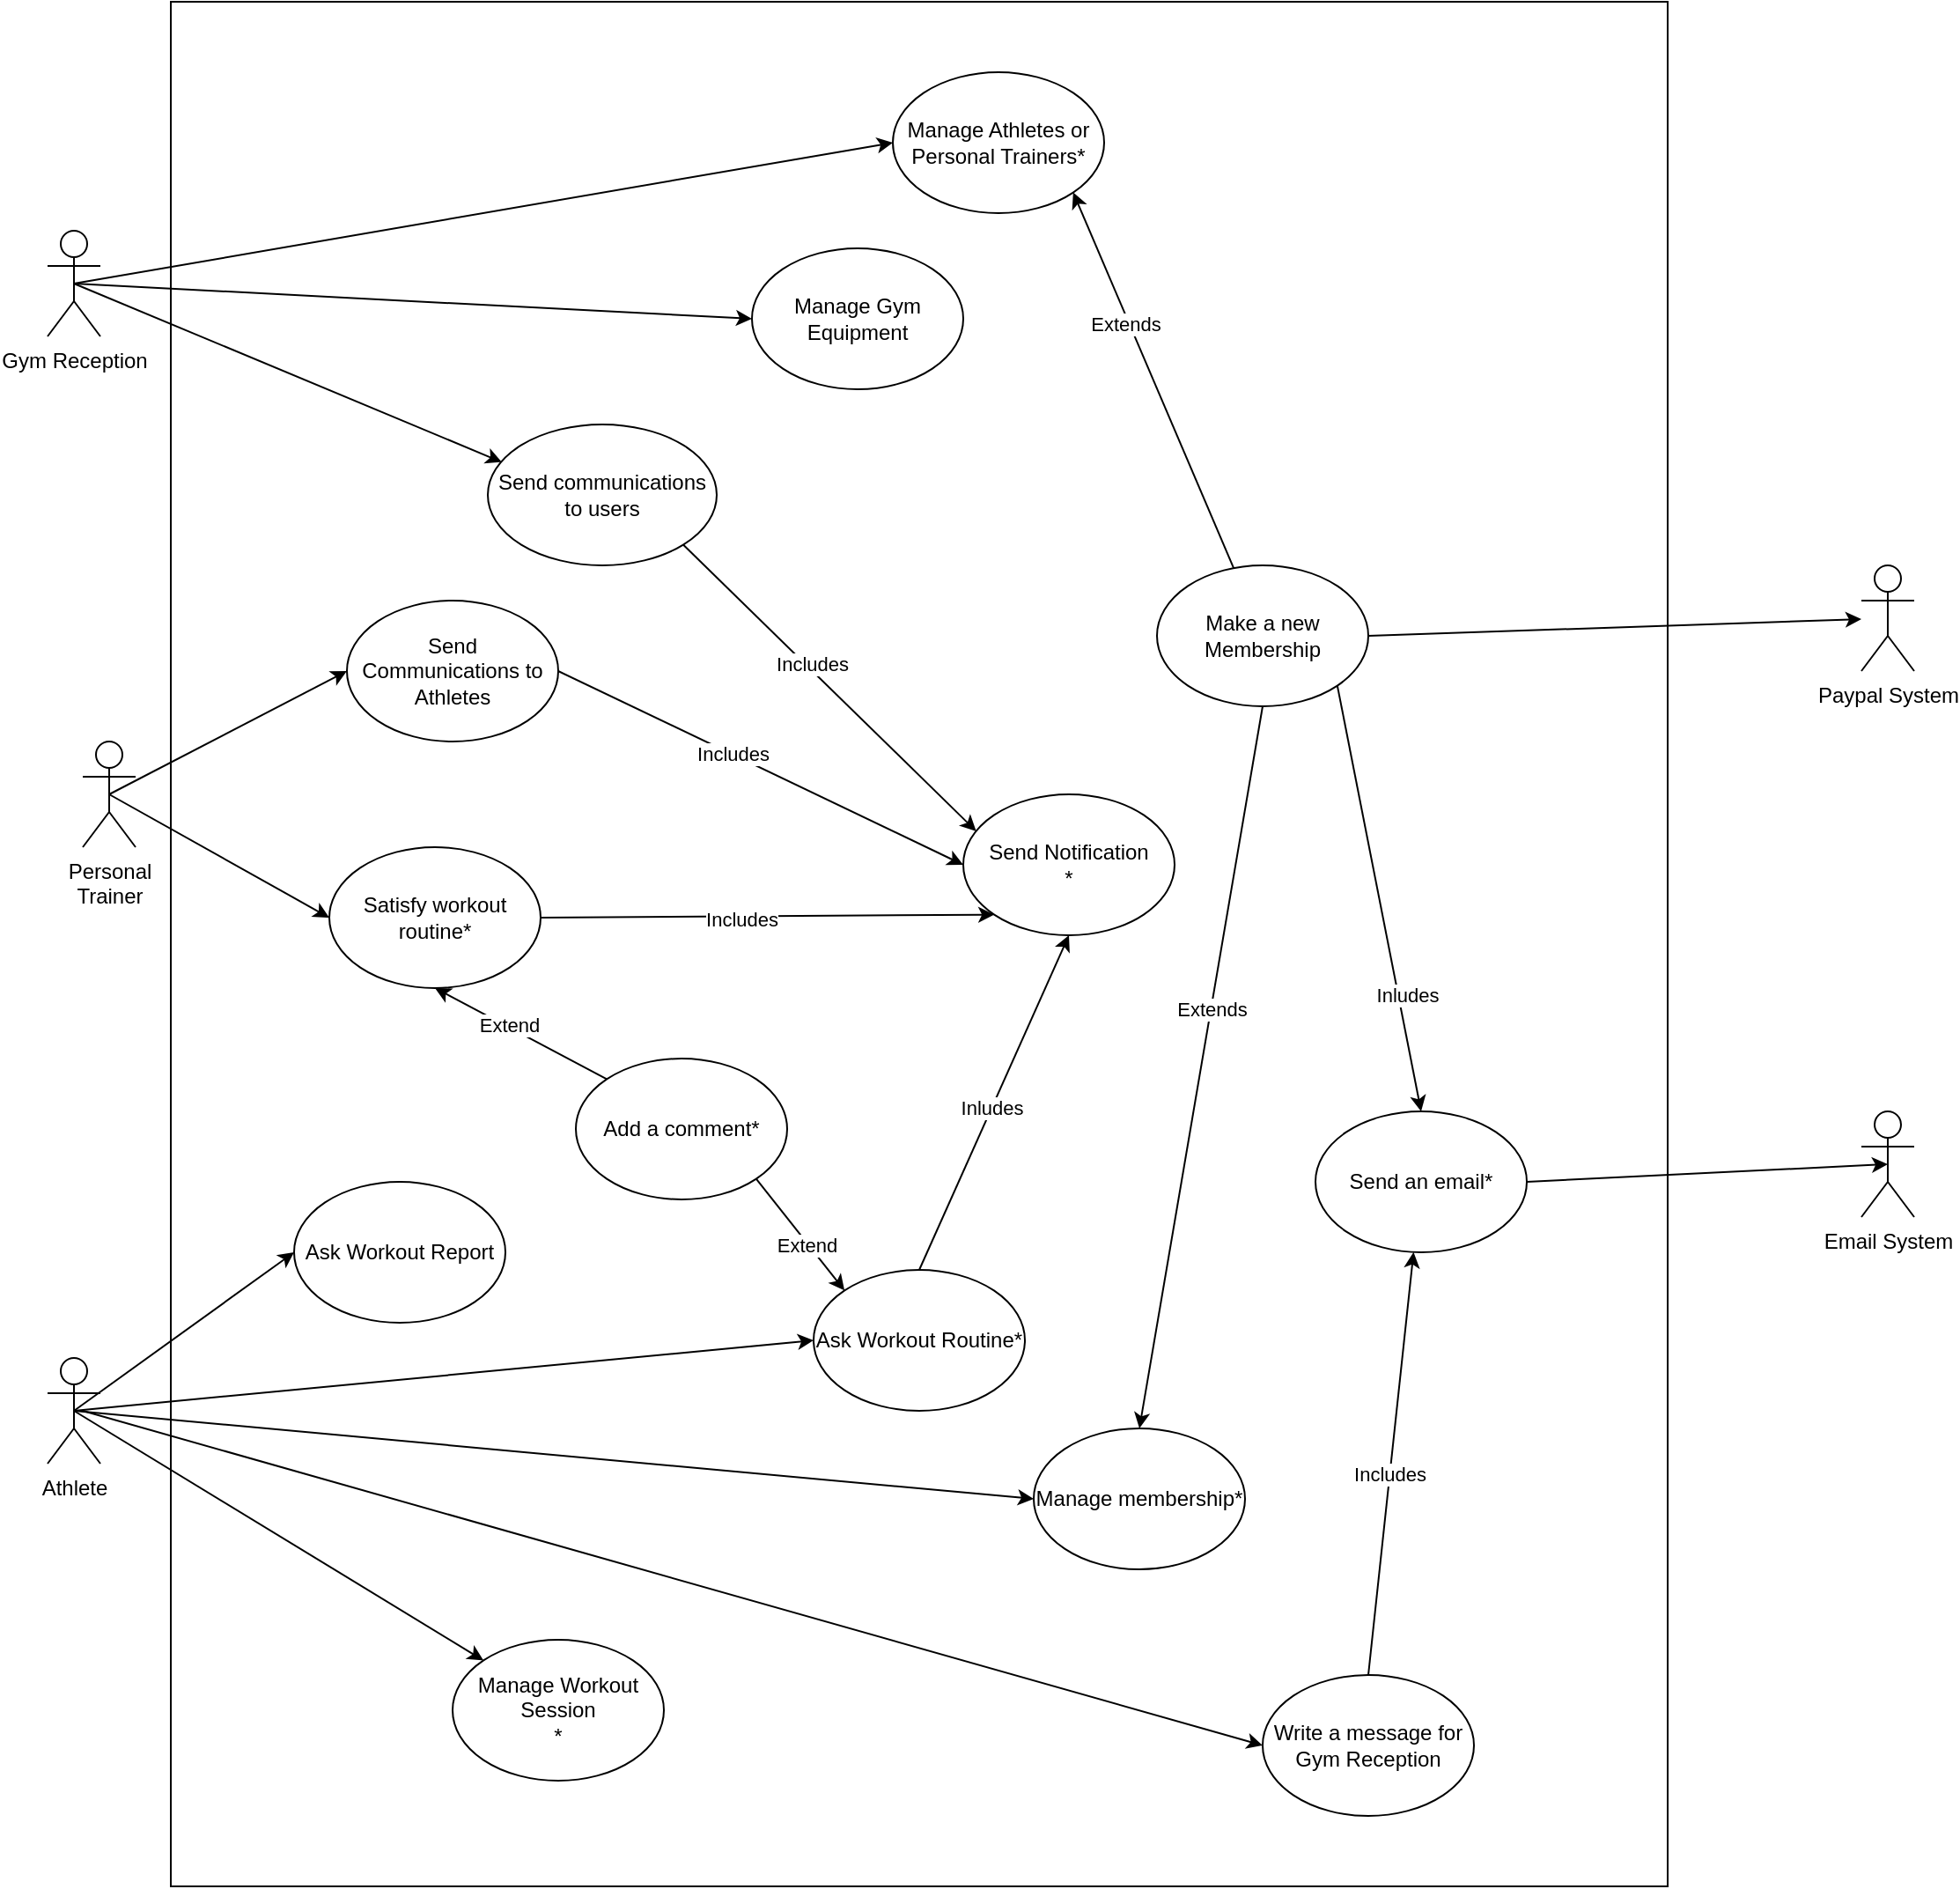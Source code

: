 <mxfile version="22.0.3" type="device">
  <diagram name="Pagina-1" id="2QWIL4vbvpltsjxMbXF1">
    <mxGraphModel dx="1687" dy="948" grid="1" gridSize="10" guides="1" tooltips="1" connect="1" arrows="1" fold="1" page="1" pageScale="1" pageWidth="1200" pageHeight="1920" math="0" shadow="0">
      <root>
        <mxCell id="0" />
        <mxCell id="1" parent="0" />
        <mxCell id="li3QjBNvHhRdPS1q4tIi-4" value="" style="whiteSpace=wrap;html=1;" parent="1" vertex="1">
          <mxGeometry x="160" y="20" width="850" height="1070" as="geometry" />
        </mxCell>
        <mxCell id="ZsmI9QigezWX8dCG7gWK-1" value="Gym Reception" style="shape=umlActor;verticalLabelPosition=bottom;verticalAlign=top;html=1;outlineConnect=0;" parent="1" vertex="1">
          <mxGeometry x="90" y="150" width="30" height="60" as="geometry" />
        </mxCell>
        <mxCell id="ZsmI9QigezWX8dCG7gWK-3" value="&lt;div&gt;Personal&lt;/div&gt;&lt;div&gt;Trainer&lt;/div&gt;" style="shape=umlActor;verticalLabelPosition=bottom;verticalAlign=top;html=1;outlineConnect=0;" parent="1" vertex="1">
          <mxGeometry x="110" y="440" width="30" height="60" as="geometry" />
        </mxCell>
        <mxCell id="ZsmI9QigezWX8dCG7gWK-11" value="" style="endArrow=classic;html=1;rounded=0;entryX=0;entryY=0.5;entryDx=0;entryDy=0;exitX=0.5;exitY=0.5;exitDx=0;exitDy=0;exitPerimeter=0;" parent="1" source="ZsmI9QigezWX8dCG7gWK-1" target="ZsmI9QigezWX8dCG7gWK-15" edge="1">
          <mxGeometry width="50" height="50" relative="1" as="geometry">
            <mxPoint x="130" y="180" as="sourcePoint" />
            <mxPoint x="100" y="30" as="targetPoint" />
          </mxGeometry>
        </mxCell>
        <mxCell id="ZsmI9QigezWX8dCG7gWK-15" value="Manage Athletes or Personal Trainers*" style="ellipse;whiteSpace=wrap;html=1;" parent="1" vertex="1">
          <mxGeometry x="570" y="60" width="120" height="80" as="geometry" />
        </mxCell>
        <mxCell id="ZsmI9QigezWX8dCG7gWK-16" value="" style="endArrow=classic;html=1;rounded=0;entryX=0;entryY=0.5;entryDx=0;entryDy=0;exitX=0.5;exitY=0.5;exitDx=0;exitDy=0;exitPerimeter=0;" parent="1" source="ZsmI9QigezWX8dCG7gWK-1" target="ZsmI9QigezWX8dCG7gWK-17" edge="1">
          <mxGeometry width="50" height="50" relative="1" as="geometry">
            <mxPoint x="340" y="225" as="sourcePoint" />
            <mxPoint x="340" y="285" as="targetPoint" />
          </mxGeometry>
        </mxCell>
        <mxCell id="ZsmI9QigezWX8dCG7gWK-17" value="Manage Gym Equipment" style="ellipse;whiteSpace=wrap;html=1;" parent="1" vertex="1">
          <mxGeometry x="490" y="160" width="120" height="80" as="geometry" />
        </mxCell>
        <mxCell id="ZsmI9QigezWX8dCG7gWK-26" value="" style="endArrow=classic;html=1;rounded=0;entryX=0.061;entryY=0.267;entryDx=0;entryDy=0;exitX=0.5;exitY=0.5;exitDx=0;exitDy=0;exitPerimeter=0;entryPerimeter=0;" parent="1" source="ZsmI9QigezWX8dCG7gWK-1" target="ZsmI9QigezWX8dCG7gWK-27" edge="1">
          <mxGeometry width="50" height="50" relative="1" as="geometry">
            <mxPoint x="125" y="270" as="sourcePoint" />
            <mxPoint x="125" y="330" as="targetPoint" />
          </mxGeometry>
        </mxCell>
        <mxCell id="ZsmI9QigezWX8dCG7gWK-27" value="Send communications to users" style="ellipse;whiteSpace=wrap;html=1;" parent="1" vertex="1">
          <mxGeometry x="340" y="260" width="130" height="80" as="geometry" />
        </mxCell>
        <mxCell id="ZsmI9QigezWX8dCG7gWK-36" value="" style="endArrow=classic;html=1;rounded=0;entryX=0.061;entryY=0.261;entryDx=0;entryDy=0;exitX=1;exitY=1;exitDx=0;exitDy=0;entryPerimeter=0;" parent="1" source="ZsmI9QigezWX8dCG7gWK-27" target="ZsmI9QigezWX8dCG7gWK-38" edge="1">
          <mxGeometry width="50" height="50" relative="1" as="geometry">
            <mxPoint x="340" y="240" as="sourcePoint" />
            <mxPoint x="110" y="420" as="targetPoint" />
          </mxGeometry>
        </mxCell>
        <mxCell id="0TlIAITgFYSvsWZ4AOSC-6" value="Includes" style="edgeLabel;html=1;align=center;verticalAlign=middle;resizable=0;points=[];" parent="ZsmI9QigezWX8dCG7gWK-36" vertex="1" connectable="0">
          <mxGeometry x="-0.145" y="3" relative="1" as="geometry">
            <mxPoint as="offset" />
          </mxGeometry>
        </mxCell>
        <mxCell id="ZsmI9QigezWX8dCG7gWK-38" value="&lt;div&gt;Send Notification&lt;/div&gt;*" style="ellipse;whiteSpace=wrap;html=1;" parent="1" vertex="1">
          <mxGeometry x="610" y="470" width="120" height="80" as="geometry" />
        </mxCell>
        <mxCell id="ZsmI9QigezWX8dCG7gWK-59" value="&lt;div&gt;Manage Workout Session&lt;/div&gt;*" style="ellipse;whiteSpace=wrap;html=1;" parent="1" vertex="1">
          <mxGeometry x="320" y="950" width="120" height="80" as="geometry" />
        </mxCell>
        <mxCell id="ZsmI9QigezWX8dCG7gWK-60" value="" style="endArrow=classic;html=1;rounded=0;entryX=0;entryY=0.5;entryDx=0;entryDy=0;" parent="1" target="ZsmI9QigezWX8dCG7gWK-69" edge="1">
          <mxGeometry width="50" height="50" relative="1" as="geometry">
            <mxPoint x="110" y="820" as="sourcePoint" />
            <mxPoint x="704.48" y="790.0" as="targetPoint" />
          </mxGeometry>
        </mxCell>
        <mxCell id="ZsmI9QigezWX8dCG7gWK-63" value="" style="endArrow=classic;html=1;rounded=0;entryX=0;entryY=0;entryDx=0;entryDy=0;exitX=0.5;exitY=0.5;exitDx=0;exitDy=0;exitPerimeter=0;" parent="1" source="ZsmI9QigezWX8dCG7gWK-68" target="ZsmI9QigezWX8dCG7gWK-59" edge="1">
          <mxGeometry width="50" height="50" relative="1" as="geometry">
            <mxPoint x="125" y="983.52" as="sourcePoint" />
            <mxPoint x="315" y="1163.52" as="targetPoint" />
          </mxGeometry>
        </mxCell>
        <mxCell id="ZsmI9QigezWX8dCG7gWK-68" value="Athlete" style="shape=umlActor;verticalLabelPosition=bottom;verticalAlign=top;html=1;outlineConnect=0;" parent="1" vertex="1">
          <mxGeometry x="90" y="790" width="30" height="60" as="geometry" />
        </mxCell>
        <mxCell id="ZsmI9QigezWX8dCG7gWK-69" value="&lt;div&gt;Write a message for Gym Reception&lt;/div&gt;" style="ellipse;whiteSpace=wrap;html=1;" parent="1" vertex="1">
          <mxGeometry x="780" y="970" width="120" height="80" as="geometry" />
        </mxCell>
        <mxCell id="ZsmI9QigezWX8dCG7gWK-95" value="" style="endArrow=classic;html=1;rounded=0;entryX=0;entryY=0.5;entryDx=0;entryDy=0;exitX=0.5;exitY=0.5;exitDx=0;exitDy=0;exitPerimeter=0;" parent="1" source="ZsmI9QigezWX8dCG7gWK-68" target="ZsmI9QigezWX8dCG7gWK-96" edge="1">
          <mxGeometry width="50" height="50" relative="1" as="geometry">
            <mxPoint x="110" y="983.52" as="sourcePoint" />
            <mxPoint x="315.0" y="893.52" as="targetPoint" />
          </mxGeometry>
        </mxCell>
        <mxCell id="ZsmI9QigezWX8dCG7gWK-96" value="Ask Workout Report" style="ellipse;whiteSpace=wrap;html=1;" parent="1" vertex="1">
          <mxGeometry x="230" y="690" width="120" height="80" as="geometry" />
        </mxCell>
        <mxCell id="ZsmI9QigezWX8dCG7gWK-115" value="Send an email*" style="ellipse;whiteSpace=wrap;html=1;" parent="1" vertex="1">
          <mxGeometry x="810" y="650" width="120" height="80" as="geometry" />
        </mxCell>
        <mxCell id="kKpxBKTfGCmxrDNPB5GM-4" value="" style="endArrow=classic;html=1;rounded=0;exitX=1;exitY=0.5;exitDx=0;exitDy=0;entryX=0.5;entryY=0.5;entryDx=0;entryDy=0;entryPerimeter=0;" parent="1" source="ZsmI9QigezWX8dCG7gWK-115" target="kKpxBKTfGCmxrDNPB5GM-6" edge="1">
          <mxGeometry width="50" height="50" relative="1" as="geometry">
            <mxPoint x="512" y="248" as="sourcePoint" />
            <mxPoint x="1340" y="230" as="targetPoint" />
          </mxGeometry>
        </mxCell>
        <mxCell id="kKpxBKTfGCmxrDNPB5GM-6" value="Email System" style="shape=umlActor;verticalLabelPosition=bottom;verticalAlign=top;html=1;outlineConnect=0;" parent="1" vertex="1">
          <mxGeometry x="1120" y="650" width="30" height="60" as="geometry" />
        </mxCell>
        <mxCell id="kKpxBKTfGCmxrDNPB5GM-7" value="&lt;div&gt;Paypal System&lt;/div&gt;" style="shape=umlActor;verticalLabelPosition=bottom;verticalAlign=top;html=1;outlineConnect=0;" parent="1" vertex="1">
          <mxGeometry x="1120" y="340" width="30" height="60" as="geometry" />
        </mxCell>
        <mxCell id="kKpxBKTfGCmxrDNPB5GM-10" value="Ask Workout Routine*" style="ellipse;whiteSpace=wrap;html=1;" parent="1" vertex="1">
          <mxGeometry x="525" y="740" width="120" height="80" as="geometry" />
        </mxCell>
        <mxCell id="kKpxBKTfGCmxrDNPB5GM-11" value="" style="endArrow=classic;html=1;rounded=0;entryX=0;entryY=0.5;entryDx=0;entryDy=0;exitX=0.5;exitY=0.5;exitDx=0;exitDy=0;exitPerimeter=0;" parent="1" source="ZsmI9QigezWX8dCG7gWK-68" target="kKpxBKTfGCmxrDNPB5GM-12" edge="1">
          <mxGeometry width="50" height="50" relative="1" as="geometry">
            <mxPoint x="220.0" y="971.52" as="sourcePoint" />
            <mxPoint x="585.0" y="993.52" as="targetPoint" />
          </mxGeometry>
        </mxCell>
        <mxCell id="kKpxBKTfGCmxrDNPB5GM-12" value="Manage membership*" style="ellipse;whiteSpace=wrap;html=1;" parent="1" vertex="1">
          <mxGeometry x="650" y="830" width="120" height="80" as="geometry" />
        </mxCell>
        <mxCell id="kKpxBKTfGCmxrDNPB5GM-15" value="" style="endArrow=classic;html=1;rounded=0;entryX=0.5;entryY=1;entryDx=0;entryDy=0;exitX=0.5;exitY=0;exitDx=0;exitDy=0;" parent="1" source="kKpxBKTfGCmxrDNPB5GM-10" target="ZsmI9QigezWX8dCG7gWK-38" edge="1">
          <mxGeometry width="50" height="50" relative="1" as="geometry">
            <mxPoint x="790" y="530" as="sourcePoint" />
            <mxPoint x="848" y="468" as="targetPoint" />
          </mxGeometry>
        </mxCell>
        <mxCell id="0TlIAITgFYSvsWZ4AOSC-1" value="&lt;div&gt;Inludes&lt;/div&gt;" style="edgeLabel;html=1;align=center;verticalAlign=middle;resizable=0;points=[];" parent="kKpxBKTfGCmxrDNPB5GM-15" vertex="1" connectable="0">
          <mxGeometry x="-0.031" relative="1" as="geometry">
            <mxPoint as="offset" />
          </mxGeometry>
        </mxCell>
        <mxCell id="li3QjBNvHhRdPS1q4tIi-1" value="" style="endArrow=classic;html=1;rounded=0;exitX=0.5;exitY=0.5;exitDx=0;exitDy=0;exitPerimeter=0;entryX=0;entryY=0.5;entryDx=0;entryDy=0;" parent="1" source="ZsmI9QigezWX8dCG7gWK-68" target="kKpxBKTfGCmxrDNPB5GM-10" edge="1">
          <mxGeometry width="50" height="50" relative="1" as="geometry">
            <mxPoint x="750" y="943.52" as="sourcePoint" />
            <mxPoint x="800" y="893.52" as="targetPoint" />
          </mxGeometry>
        </mxCell>
        <mxCell id="li3QjBNvHhRdPS1q4tIi-5" value="Satisfy workout routine*" style="ellipse;whiteSpace=wrap;html=1;" parent="1" vertex="1">
          <mxGeometry x="250" y="500" width="120" height="80" as="geometry" />
        </mxCell>
        <mxCell id="li3QjBNvHhRdPS1q4tIi-6" value="" style="endArrow=classic;html=1;rounded=0;entryX=0;entryY=0.5;entryDx=0;entryDy=0;exitX=0.5;exitY=0.5;exitDx=0;exitDy=0;exitPerimeter=0;" parent="1" source="ZsmI9QigezWX8dCG7gWK-3" target="li3QjBNvHhRdPS1q4tIi-5" edge="1">
          <mxGeometry width="50" height="50" relative="1" as="geometry">
            <mxPoint x="550" y="630" as="sourcePoint" />
            <mxPoint x="600" y="580" as="targetPoint" />
          </mxGeometry>
        </mxCell>
        <mxCell id="li3QjBNvHhRdPS1q4tIi-7" value="" style="endArrow=classic;html=1;rounded=0;exitX=1;exitY=0.5;exitDx=0;exitDy=0;entryX=0;entryY=1;entryDx=0;entryDy=0;" parent="1" source="li3QjBNvHhRdPS1q4tIi-5" target="ZsmI9QigezWX8dCG7gWK-38" edge="1">
          <mxGeometry width="50" height="50" relative="1" as="geometry">
            <mxPoint x="550" y="630" as="sourcePoint" />
            <mxPoint x="600" y="580" as="targetPoint" />
          </mxGeometry>
        </mxCell>
        <mxCell id="0TlIAITgFYSvsWZ4AOSC-11" value="Includes" style="edgeLabel;html=1;align=center;verticalAlign=middle;resizable=0;points=[];" parent="li3QjBNvHhRdPS1q4tIi-7" vertex="1" connectable="0">
          <mxGeometry x="-0.116" y="-2" relative="1" as="geometry">
            <mxPoint as="offset" />
          </mxGeometry>
        </mxCell>
        <mxCell id="li3QjBNvHhRdPS1q4tIi-10" value="Add a comment*" style="ellipse;whiteSpace=wrap;html=1;" parent="1" vertex="1">
          <mxGeometry x="390" y="620" width="120" height="80" as="geometry" />
        </mxCell>
        <mxCell id="li3QjBNvHhRdPS1q4tIi-11" value="" style="endArrow=classic;html=1;rounded=0;exitX=0;exitY=0;exitDx=0;exitDy=0;entryX=0.5;entryY=1;entryDx=0;entryDy=0;" parent="1" source="li3QjBNvHhRdPS1q4tIi-10" target="li3QjBNvHhRdPS1q4tIi-5" edge="1">
          <mxGeometry width="50" height="50" relative="1" as="geometry">
            <mxPoint x="530" y="610" as="sourcePoint" />
            <mxPoint x="580" y="560" as="targetPoint" />
          </mxGeometry>
        </mxCell>
        <mxCell id="0TlIAITgFYSvsWZ4AOSC-2" value="&lt;div&gt;Extend&lt;/div&gt;" style="edgeLabel;html=1;align=center;verticalAlign=middle;resizable=0;points=[];" parent="li3QjBNvHhRdPS1q4tIi-11" vertex="1" connectable="0">
          <mxGeometry x="0.148" y="-1" relative="1" as="geometry">
            <mxPoint as="offset" />
          </mxGeometry>
        </mxCell>
        <mxCell id="li3QjBNvHhRdPS1q4tIi-14" value="Send Communications to Athletes" style="ellipse;whiteSpace=wrap;html=1;" parent="1" vertex="1">
          <mxGeometry x="260" y="360" width="120" height="80" as="geometry" />
        </mxCell>
        <mxCell id="li3QjBNvHhRdPS1q4tIi-15" value="" style="endArrow=classic;html=1;rounded=0;entryX=0;entryY=0.5;entryDx=0;entryDy=0;exitX=0.5;exitY=0.5;exitDx=0;exitDy=0;exitPerimeter=0;" parent="1" source="ZsmI9QigezWX8dCG7gWK-3" target="li3QjBNvHhRdPS1q4tIi-14" edge="1">
          <mxGeometry width="50" height="50" relative="1" as="geometry">
            <mxPoint x="135" y="480.0" as="sourcePoint" />
            <mxPoint x="260" y="410" as="targetPoint" />
          </mxGeometry>
        </mxCell>
        <mxCell id="li3QjBNvHhRdPS1q4tIi-19" value="" style="endArrow=classic;html=1;rounded=0;exitX=0.5;exitY=0;exitDx=0;exitDy=0;" parent="1" source="ZsmI9QigezWX8dCG7gWK-69" target="ZsmI9QigezWX8dCG7gWK-115" edge="1">
          <mxGeometry width="50" height="50" relative="1" as="geometry">
            <mxPoint x="1030" y="390.0" as="sourcePoint" />
            <mxPoint x="840" y="550" as="targetPoint" />
          </mxGeometry>
        </mxCell>
        <mxCell id="0TlIAITgFYSvsWZ4AOSC-15" value="&lt;div&gt;&lt;br&gt;&lt;/div&gt;&lt;div&gt;&lt;br&gt;&lt;/div&gt;" style="edgeLabel;html=1;align=center;verticalAlign=middle;resizable=0;points=[];" parent="li3QjBNvHhRdPS1q4tIi-19" vertex="1" connectable="0">
          <mxGeometry x="0.102" y="2" relative="1" as="geometry">
            <mxPoint as="offset" />
          </mxGeometry>
        </mxCell>
        <mxCell id="0TlIAITgFYSvsWZ4AOSC-16" value="Includes" style="edgeLabel;html=1;align=center;verticalAlign=middle;resizable=0;points=[];" parent="li3QjBNvHhRdPS1q4tIi-19" vertex="1" connectable="0">
          <mxGeometry x="-0.053" relative="1" as="geometry">
            <mxPoint as="offset" />
          </mxGeometry>
        </mxCell>
        <mxCell id="0TlIAITgFYSvsWZ4AOSC-3" value="" style="endArrow=classic;html=1;rounded=0;entryX=0;entryY=0.5;entryDx=0;entryDy=0;exitX=1;exitY=0.5;exitDx=0;exitDy=0;" parent="1" source="li3QjBNvHhRdPS1q4tIi-14" target="ZsmI9QigezWX8dCG7gWK-38" edge="1">
          <mxGeometry width="50" height="50" relative="1" as="geometry">
            <mxPoint x="392" y="378" as="sourcePoint" />
            <mxPoint x="747" y="521" as="targetPoint" />
          </mxGeometry>
        </mxCell>
        <mxCell id="0TlIAITgFYSvsWZ4AOSC-5" value="Includes" style="edgeLabel;html=1;align=center;verticalAlign=middle;resizable=0;points=[];" parent="0TlIAITgFYSvsWZ4AOSC-3" vertex="1" connectable="0">
          <mxGeometry x="-0.14" relative="1" as="geometry">
            <mxPoint as="offset" />
          </mxGeometry>
        </mxCell>
        <mxCell id="0TlIAITgFYSvsWZ4AOSC-13" value="" style="endArrow=classic;html=1;rounded=0;exitX=1;exitY=1;exitDx=0;exitDy=0;entryX=0;entryY=0;entryDx=0;entryDy=0;" parent="1" source="li3QjBNvHhRdPS1q4tIi-10" target="kKpxBKTfGCmxrDNPB5GM-10" edge="1">
          <mxGeometry width="50" height="50" relative="1" as="geometry">
            <mxPoint x="398" y="622" as="sourcePoint" />
            <mxPoint x="320" y="590" as="targetPoint" />
          </mxGeometry>
        </mxCell>
        <mxCell id="0TlIAITgFYSvsWZ4AOSC-14" value="&lt;div&gt;Extend&lt;/div&gt;" style="edgeLabel;html=1;align=center;verticalAlign=middle;resizable=0;points=[];" parent="0TlIAITgFYSvsWZ4AOSC-13" vertex="1" connectable="0">
          <mxGeometry x="0.148" y="-1" relative="1" as="geometry">
            <mxPoint as="offset" />
          </mxGeometry>
        </mxCell>
        <mxCell id="9ey56IJY6uLggmHK65NB-5" value="Make a new Membership&lt;div&gt;&lt;/div&gt;" style="ellipse;whiteSpace=wrap;html=1;" vertex="1" parent="1">
          <mxGeometry x="720" y="340" width="120" height="80" as="geometry" />
        </mxCell>
        <mxCell id="9ey56IJY6uLggmHK65NB-6" value="" style="endArrow=none;html=1;rounded=0;exitX=1;exitY=1;exitDx=0;exitDy=0;endFill=0;startArrow=classic;startFill=1;" edge="1" parent="1" source="ZsmI9QigezWX8dCG7gWK-15" target="9ey56IJY6uLggmHK65NB-5">
          <mxGeometry width="50" height="50" relative="1" as="geometry">
            <mxPoint x="570" y="560" as="sourcePoint" />
            <mxPoint x="620" y="510" as="targetPoint" />
          </mxGeometry>
        </mxCell>
        <mxCell id="9ey56IJY6uLggmHK65NB-11" value="Extends" style="edgeLabel;html=1;align=center;verticalAlign=middle;resizable=0;points=[];" vertex="1" connectable="0" parent="9ey56IJY6uLggmHK65NB-6">
          <mxGeometry x="-0.303" y="-3" relative="1" as="geometry">
            <mxPoint y="-1" as="offset" />
          </mxGeometry>
        </mxCell>
        <mxCell id="9ey56IJY6uLggmHK65NB-7" value="" style="endArrow=none;html=1;rounded=0;exitX=0.5;exitY=0;exitDx=0;exitDy=0;entryX=0.5;entryY=1;entryDx=0;entryDy=0;endFill=0;startArrow=classic;startFill=1;" edge="1" parent="1" source="kKpxBKTfGCmxrDNPB5GM-12" target="9ey56IJY6uLggmHK65NB-5">
          <mxGeometry width="50" height="50" relative="1" as="geometry">
            <mxPoint x="570" y="560" as="sourcePoint" />
            <mxPoint x="620" y="510" as="targetPoint" />
          </mxGeometry>
        </mxCell>
        <mxCell id="9ey56IJY6uLggmHK65NB-10" value="Extends" style="edgeLabel;html=1;align=center;verticalAlign=middle;resizable=0;points=[];" vertex="1" connectable="0" parent="9ey56IJY6uLggmHK65NB-7">
          <mxGeometry x="0.161" relative="1" as="geometry">
            <mxPoint as="offset" />
          </mxGeometry>
        </mxCell>
        <mxCell id="9ey56IJY6uLggmHK65NB-9" value="" style="endArrow=classic;html=1;rounded=0;exitX=1;exitY=0.5;exitDx=0;exitDy=0;" edge="1" parent="1" source="9ey56IJY6uLggmHK65NB-5" target="kKpxBKTfGCmxrDNPB5GM-7">
          <mxGeometry width="50" height="50" relative="1" as="geometry">
            <mxPoint x="570" y="420" as="sourcePoint" />
            <mxPoint x="620" y="370" as="targetPoint" />
          </mxGeometry>
        </mxCell>
        <mxCell id="9ey56IJY6uLggmHK65NB-12" value="" style="endArrow=classic;html=1;rounded=0;exitX=1;exitY=1;exitDx=0;exitDy=0;entryX=0.5;entryY=0;entryDx=0;entryDy=0;" edge="1" parent="1" source="9ey56IJY6uLggmHK65NB-5" target="ZsmI9QigezWX8dCG7gWK-115">
          <mxGeometry width="50" height="50" relative="1" as="geometry">
            <mxPoint x="570" y="840" as="sourcePoint" />
            <mxPoint x="620" y="790" as="targetPoint" />
          </mxGeometry>
        </mxCell>
        <mxCell id="9ey56IJY6uLggmHK65NB-13" value="Inludes" style="edgeLabel;html=1;align=center;verticalAlign=middle;resizable=0;points=[];" vertex="1" connectable="0" parent="9ey56IJY6uLggmHK65NB-12">
          <mxGeometry x="0.461" y="5" relative="1" as="geometry">
            <mxPoint as="offset" />
          </mxGeometry>
        </mxCell>
      </root>
    </mxGraphModel>
  </diagram>
</mxfile>
